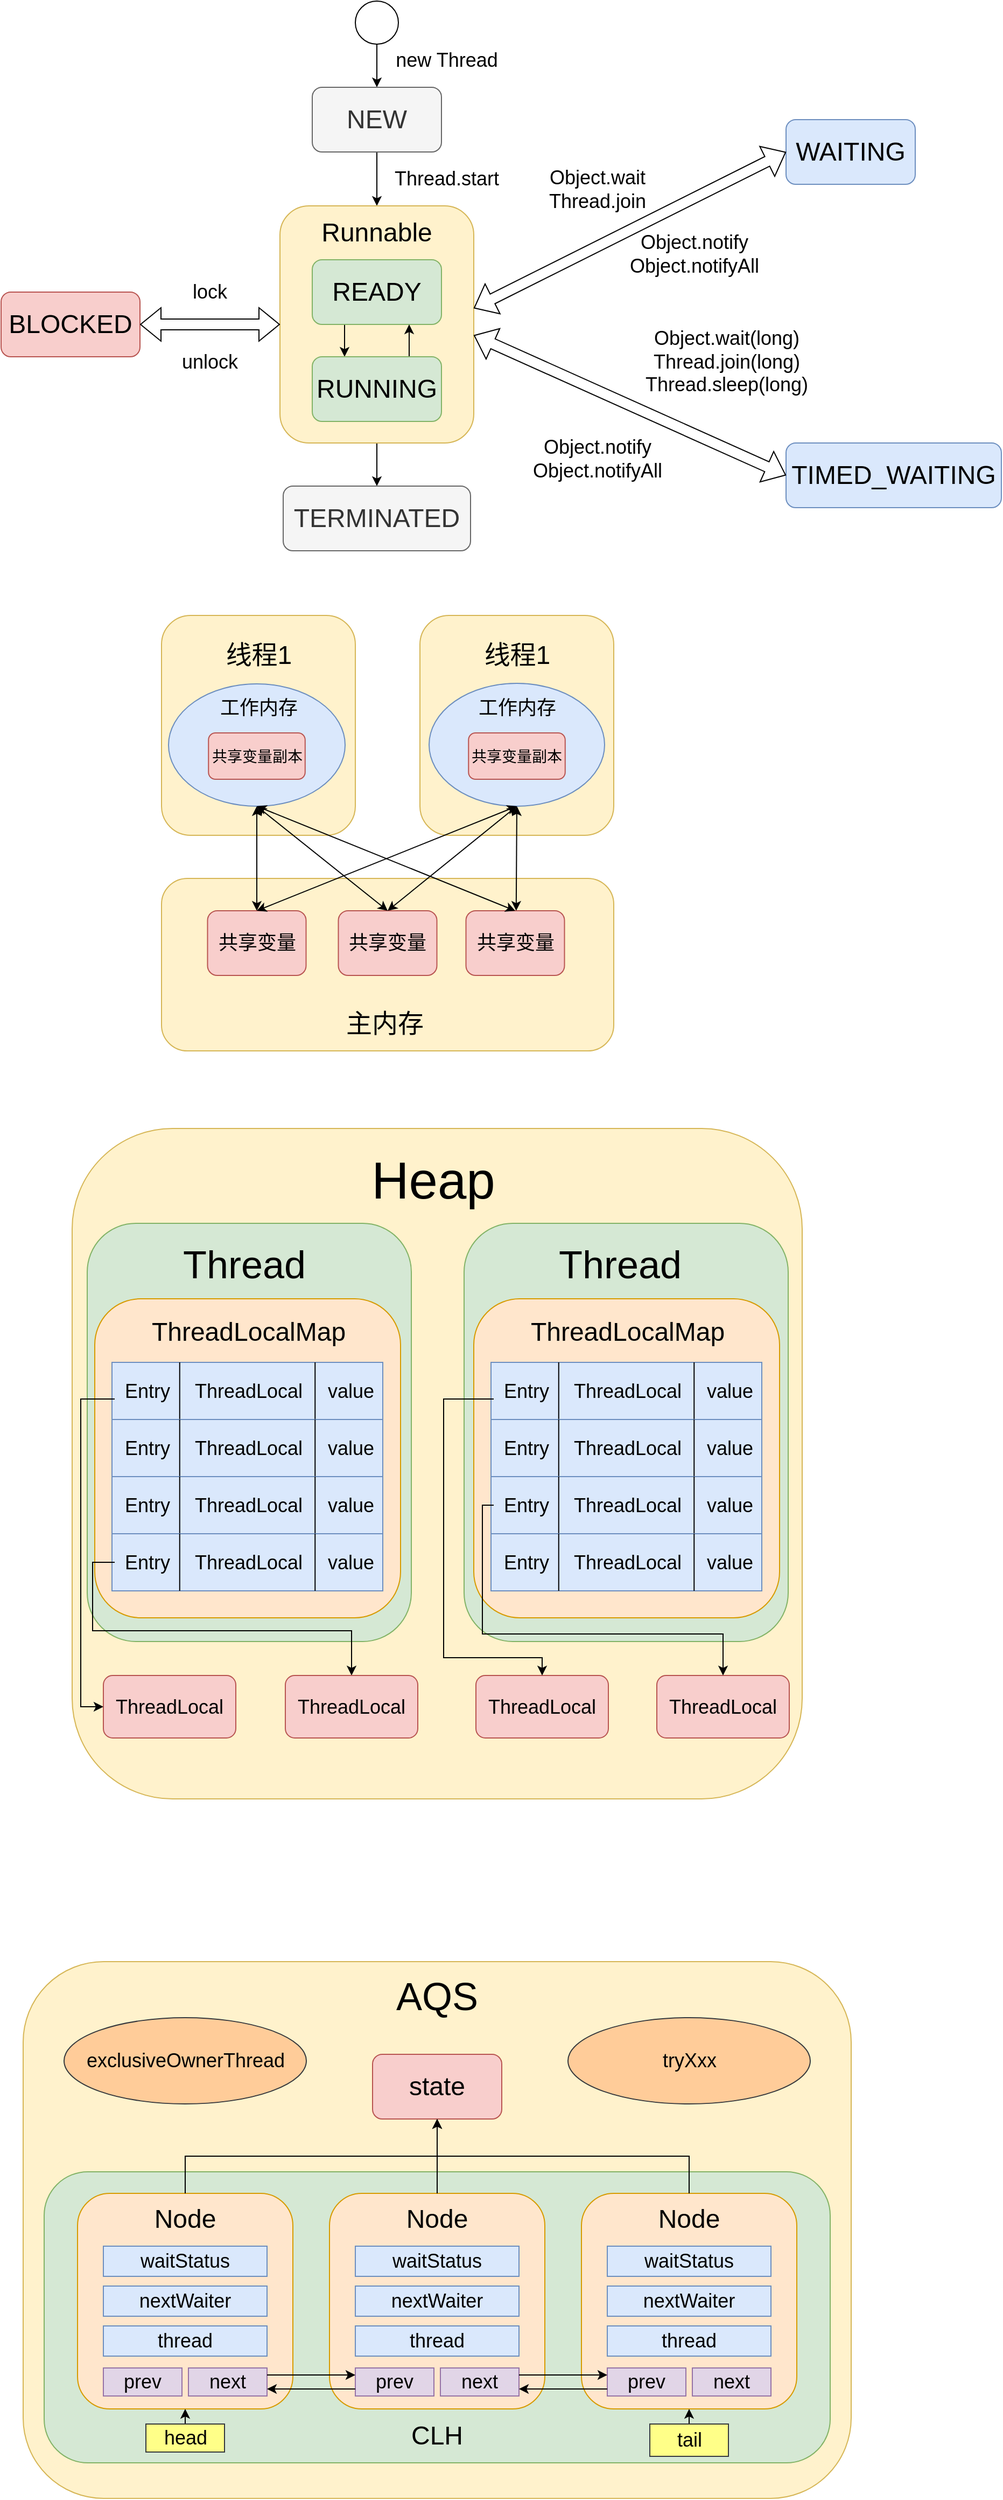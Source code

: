 <mxfile version="28.1.2">
  <diagram name="第 1 页" id="ZVUA54hik592To5Vpqby">
    <mxGraphModel dx="588" dy="503" grid="0" gridSize="10" guides="1" tooltips="1" connect="1" arrows="1" fold="1" page="1" pageScale="1" pageWidth="1000" pageHeight="5000" math="0" shadow="0">
      <root>
        <mxCell id="0" />
        <mxCell id="1" parent="0" />
        <mxCell id="60jKKPhYTKhftU9wOPC6-452" value="" style="rounded=1;whiteSpace=wrap;html=1;strokeColor=#d6b656;align=center;verticalAlign=middle;fontFamily=Helvetica;fontSize=12;fillColor=#fff2cc;" vertex="1" parent="1">
          <mxGeometry x="51.5" y="1865" width="769" height="498" as="geometry" />
        </mxCell>
        <mxCell id="60jKKPhYTKhftU9wOPC6-423" value="" style="rounded=1;whiteSpace=wrap;html=1;strokeColor=#82b366;align=center;verticalAlign=middle;fontFamily=Helvetica;fontSize=12;fontColor=default;fillColor=#d5e8d4;" vertex="1" parent="1">
          <mxGeometry x="71" y="2060" width="730" height="270" as="geometry" />
        </mxCell>
        <mxCell id="60jKKPhYTKhftU9wOPC6-44" value="" style="group" vertex="1" connectable="0" parent="1">
          <mxGeometry x="31" y="46" width="929" height="510" as="geometry" />
        </mxCell>
        <mxCell id="60jKKPhYTKhftU9wOPC6-14" style="edgeStyle=orthogonalEdgeStyle;rounded=0;orthogonalLoop=1;jettySize=auto;html=1;exitX=0.5;exitY=1;exitDx=0;exitDy=0;entryX=0.5;entryY=0;entryDx=0;entryDy=0;" edge="1" parent="60jKKPhYTKhftU9wOPC6-44" source="60jKKPhYTKhftU9wOPC6-1" target="60jKKPhYTKhftU9wOPC6-2">
          <mxGeometry relative="1" as="geometry" />
        </mxCell>
        <mxCell id="60jKKPhYTKhftU9wOPC6-1" value="" style="ellipse;whiteSpace=wrap;html=1;aspect=fixed;" vertex="1" parent="60jKKPhYTKhftU9wOPC6-44">
          <mxGeometry x="329" width="40" height="40" as="geometry" />
        </mxCell>
        <mxCell id="60jKKPhYTKhftU9wOPC6-15" style="edgeStyle=orthogonalEdgeStyle;rounded=0;orthogonalLoop=1;jettySize=auto;html=1;exitX=0.5;exitY=1;exitDx=0;exitDy=0;entryX=0.5;entryY=0;entryDx=0;entryDy=0;" edge="1" parent="60jKKPhYTKhftU9wOPC6-44" source="60jKKPhYTKhftU9wOPC6-2" target="60jKKPhYTKhftU9wOPC6-3">
          <mxGeometry relative="1" as="geometry" />
        </mxCell>
        <mxCell id="60jKKPhYTKhftU9wOPC6-2" value="&lt;font style=&quot;font-size: 24px;&quot;&gt;NEW&lt;/font&gt;" style="rounded=1;whiteSpace=wrap;html=1;fillColor=#f5f5f5;fontColor=#333333;strokeColor=#666666;" vertex="1" parent="60jKKPhYTKhftU9wOPC6-44">
          <mxGeometry x="289" y="80" width="120" height="60" as="geometry" />
        </mxCell>
        <mxCell id="60jKKPhYTKhftU9wOPC6-34" value="" style="edgeStyle=orthogonalEdgeStyle;rounded=0;orthogonalLoop=1;jettySize=auto;html=1;" edge="1" parent="60jKKPhYTKhftU9wOPC6-44" source="60jKKPhYTKhftU9wOPC6-3" target="60jKKPhYTKhftU9wOPC6-5">
          <mxGeometry relative="1" as="geometry" />
        </mxCell>
        <mxCell id="60jKKPhYTKhftU9wOPC6-3" value="" style="rounded=1;whiteSpace=wrap;html=1;fillColor=#fff2cc;strokeColor=#d6b656;" vertex="1" parent="60jKKPhYTKhftU9wOPC6-44">
          <mxGeometry x="259" y="190" width="180" height="220" as="geometry" />
        </mxCell>
        <mxCell id="60jKKPhYTKhftU9wOPC6-4" value="&lt;font style=&quot;font-size: 24px;&quot;&gt;TIMED_WAITING&lt;/font&gt;" style="rounded=1;whiteSpace=wrap;html=1;fillColor=#dae8fc;strokeColor=#6c8ebf;" vertex="1" parent="60jKKPhYTKhftU9wOPC6-44">
          <mxGeometry x="729" y="410" width="200" height="60" as="geometry" />
        </mxCell>
        <mxCell id="60jKKPhYTKhftU9wOPC6-5" value="&lt;span style=&quot;font-size: 24px;&quot;&gt;TERMINATED&lt;/span&gt;" style="rounded=1;whiteSpace=wrap;html=1;fillColor=#f5f5f5;strokeColor=#666666;fontColor=#333333;" vertex="1" parent="60jKKPhYTKhftU9wOPC6-44">
          <mxGeometry x="262" y="450" width="174" height="60" as="geometry" />
        </mxCell>
        <mxCell id="60jKKPhYTKhftU9wOPC6-6" value="&lt;font style=&quot;font-size: 24px;&quot;&gt;WAITING&lt;/font&gt;" style="rounded=1;whiteSpace=wrap;html=1;fillColor=#dae8fc;strokeColor=#6c8ebf;" vertex="1" parent="60jKKPhYTKhftU9wOPC6-44">
          <mxGeometry x="729" y="110" width="120" height="60" as="geometry" />
        </mxCell>
        <mxCell id="60jKKPhYTKhftU9wOPC6-9" value="&lt;font style=&quot;font-size: 24px;&quot;&gt;BLOCKED&lt;/font&gt;" style="rounded=1;whiteSpace=wrap;html=1;fillColor=#f8cecc;strokeColor=#b85450;" vertex="1" parent="60jKKPhYTKhftU9wOPC6-44">
          <mxGeometry y="270" width="129" height="60" as="geometry" />
        </mxCell>
        <mxCell id="60jKKPhYTKhftU9wOPC6-10" value="&lt;font style=&quot;font-size: 24px;&quot;&gt;Runnable&lt;/font&gt;" style="text;html=1;align=center;verticalAlign=middle;whiteSpace=wrap;rounded=0;" vertex="1" parent="60jKKPhYTKhftU9wOPC6-44">
          <mxGeometry x="319" y="200" width="60" height="30" as="geometry" />
        </mxCell>
        <mxCell id="60jKKPhYTKhftU9wOPC6-37" style="edgeStyle=orthogonalEdgeStyle;rounded=0;orthogonalLoop=1;jettySize=auto;html=1;exitX=0.25;exitY=1;exitDx=0;exitDy=0;entryX=0.25;entryY=0;entryDx=0;entryDy=0;" edge="1" parent="60jKKPhYTKhftU9wOPC6-44" source="60jKKPhYTKhftU9wOPC6-11" target="60jKKPhYTKhftU9wOPC6-12">
          <mxGeometry relative="1" as="geometry" />
        </mxCell>
        <mxCell id="60jKKPhYTKhftU9wOPC6-11" value="&lt;span style=&quot;font-size: 24px;&quot;&gt;READY&lt;/span&gt;" style="rounded=1;whiteSpace=wrap;html=1;fillColor=#d5e8d4;strokeColor=#82b366;" vertex="1" parent="60jKKPhYTKhftU9wOPC6-44">
          <mxGeometry x="289" y="240" width="120" height="60" as="geometry" />
        </mxCell>
        <mxCell id="60jKKPhYTKhftU9wOPC6-38" style="edgeStyle=orthogonalEdgeStyle;rounded=0;orthogonalLoop=1;jettySize=auto;html=1;exitX=0.75;exitY=0;exitDx=0;exitDy=0;entryX=0.75;entryY=1;entryDx=0;entryDy=0;" edge="1" parent="60jKKPhYTKhftU9wOPC6-44" source="60jKKPhYTKhftU9wOPC6-12" target="60jKKPhYTKhftU9wOPC6-11">
          <mxGeometry relative="1" as="geometry" />
        </mxCell>
        <mxCell id="60jKKPhYTKhftU9wOPC6-12" value="&lt;font style=&quot;font-size: 24px;&quot;&gt;RUNNING&lt;/font&gt;" style="rounded=1;whiteSpace=wrap;html=1;fillColor=#d5e8d4;strokeColor=#82b366;" vertex="1" parent="60jKKPhYTKhftU9wOPC6-44">
          <mxGeometry x="289" y="330" width="120" height="60" as="geometry" />
        </mxCell>
        <mxCell id="60jKKPhYTKhftU9wOPC6-17" value="&lt;font style=&quot;font-size: 18px;&quot;&gt;new Thread&lt;/font&gt;" style="text;html=1;align=center;verticalAlign=middle;whiteSpace=wrap;rounded=0;" vertex="1" parent="60jKKPhYTKhftU9wOPC6-44">
          <mxGeometry x="349" y="40" width="130" height="30" as="geometry" />
        </mxCell>
        <mxCell id="60jKKPhYTKhftU9wOPC6-18" value="&lt;span style=&quot;font-size: 18px;&quot;&gt;Thread.start&lt;/span&gt;" style="text;html=1;align=center;verticalAlign=middle;whiteSpace=wrap;rounded=0;" vertex="1" parent="60jKKPhYTKhftU9wOPC6-44">
          <mxGeometry x="349" y="150" width="130" height="30" as="geometry" />
        </mxCell>
        <mxCell id="60jKKPhYTKhftU9wOPC6-19" value="&lt;span style=&quot;font-size: 18px;&quot;&gt;Object.wait&lt;/span&gt;&lt;div&gt;&lt;span style=&quot;font-size: 18px;&quot;&gt;Thread.join&lt;/span&gt;&lt;/div&gt;" style="text;html=1;align=center;verticalAlign=middle;whiteSpace=wrap;rounded=0;" vertex="1" parent="60jKKPhYTKhftU9wOPC6-44">
          <mxGeometry x="489" y="160" width="130" height="30" as="geometry" />
        </mxCell>
        <mxCell id="60jKKPhYTKhftU9wOPC6-22" value="" style="shape=flexArrow;endArrow=classic;startArrow=classic;html=1;rounded=0;entryX=0;entryY=0.5;entryDx=0;entryDy=0;exitX=1;exitY=0.5;exitDx=0;exitDy=0;" edge="1" parent="60jKKPhYTKhftU9wOPC6-44" target="60jKKPhYTKhftU9wOPC6-6">
          <mxGeometry width="100" height="100" relative="1" as="geometry">
            <mxPoint x="439" y="285" as="sourcePoint" />
            <mxPoint x="549" y="225" as="targetPoint" />
          </mxGeometry>
        </mxCell>
        <mxCell id="60jKKPhYTKhftU9wOPC6-23" value="&lt;span style=&quot;font-size: 18px;&quot;&gt;Object.notify&lt;/span&gt;&lt;div&gt;&lt;span style=&quot;font-size: 18px;&quot;&gt;Object.notifyAll&lt;/span&gt;&lt;/div&gt;" style="text;html=1;align=center;verticalAlign=middle;whiteSpace=wrap;rounded=0;" vertex="1" parent="60jKKPhYTKhftU9wOPC6-44">
          <mxGeometry x="579" y="220" width="130" height="30" as="geometry" />
        </mxCell>
        <mxCell id="60jKKPhYTKhftU9wOPC6-24" value="" style="shape=flexArrow;endArrow=classic;startArrow=classic;html=1;rounded=0;entryX=0;entryY=0.5;entryDx=0;entryDy=0;exitX=1;exitY=0.5;exitDx=0;exitDy=0;" edge="1" parent="60jKKPhYTKhftU9wOPC6-44" target="60jKKPhYTKhftU9wOPC6-4">
          <mxGeometry width="100" height="100" relative="1" as="geometry">
            <mxPoint x="439" y="310" as="sourcePoint" />
            <mxPoint x="549" y="370" as="targetPoint" />
          </mxGeometry>
        </mxCell>
        <mxCell id="60jKKPhYTKhftU9wOPC6-25" value="&lt;span style=&quot;font-size: 18px;&quot;&gt;Object.wait(long)&lt;/span&gt;&lt;div&gt;&lt;span style=&quot;font-size: 18px;&quot;&gt;Thread.join(long)&lt;/span&gt;&lt;/div&gt;&lt;div&gt;&lt;span style=&quot;font-size: 18px;&quot;&gt;Thread.sleep(long)&lt;/span&gt;&lt;/div&gt;" style="text;html=1;align=center;verticalAlign=middle;whiteSpace=wrap;rounded=0;" vertex="1" parent="60jKKPhYTKhftU9wOPC6-44">
          <mxGeometry x="609" y="320" width="130" height="30" as="geometry" />
        </mxCell>
        <mxCell id="60jKKPhYTKhftU9wOPC6-27" value="&lt;span style=&quot;font-size: 18px;&quot;&gt;Object.notify&lt;/span&gt;&lt;div&gt;&lt;span style=&quot;font-size: 18px;&quot;&gt;Object.notifyAll&lt;/span&gt;&lt;/div&gt;" style="text;html=1;align=center;verticalAlign=middle;whiteSpace=wrap;rounded=0;" vertex="1" parent="60jKKPhYTKhftU9wOPC6-44">
          <mxGeometry x="489" y="410" width="130" height="30" as="geometry" />
        </mxCell>
        <mxCell id="60jKKPhYTKhftU9wOPC6-31" value="" style="shape=flexArrow;endArrow=classic;startArrow=classic;html=1;rounded=0;entryX=0;entryY=0.5;entryDx=0;entryDy=0;exitX=1;exitY=0.5;exitDx=0;exitDy=0;" edge="1" parent="60jKKPhYTKhftU9wOPC6-44" source="60jKKPhYTKhftU9wOPC6-9" target="60jKKPhYTKhftU9wOPC6-3">
          <mxGeometry width="100" height="100" relative="1" as="geometry">
            <mxPoint x="509" y="395" as="sourcePoint" />
            <mxPoint x="799" y="250" as="targetPoint" />
          </mxGeometry>
        </mxCell>
        <mxCell id="60jKKPhYTKhftU9wOPC6-32" value="&lt;span style=&quot;font-size: 18px;&quot;&gt;lock&lt;/span&gt;" style="text;html=1;align=center;verticalAlign=middle;whiteSpace=wrap;rounded=0;" vertex="1" parent="60jKKPhYTKhftU9wOPC6-44">
          <mxGeometry x="129" y="255" width="130" height="30" as="geometry" />
        </mxCell>
        <mxCell id="60jKKPhYTKhftU9wOPC6-126" value="&lt;span style=&quot;font-size: 18px;&quot;&gt;unlock&lt;/span&gt;" style="text;html=1;align=center;verticalAlign=middle;whiteSpace=wrap;rounded=0;" vertex="1" parent="60jKKPhYTKhftU9wOPC6-44">
          <mxGeometry x="129" y="320" width="130" height="30" as="geometry" />
        </mxCell>
        <mxCell id="60jKKPhYTKhftU9wOPC6-73" value="" style="group" vertex="1" connectable="0" parent="1">
          <mxGeometry x="180" y="616" width="420" height="404" as="geometry" />
        </mxCell>
        <mxCell id="60jKKPhYTKhftU9wOPC6-39" value="" style="rounded=1;whiteSpace=wrap;html=1;fillColor=#fff2cc;strokeColor=#d6b656;" vertex="1" parent="60jKKPhYTKhftU9wOPC6-73">
          <mxGeometry width="180" height="204" as="geometry" />
        </mxCell>
        <mxCell id="60jKKPhYTKhftU9wOPC6-40" value="&lt;font style=&quot;font-size: 24px;&quot;&gt;线程1&lt;/font&gt;" style="text;html=1;align=center;verticalAlign=middle;whiteSpace=wrap;rounded=0;" vertex="1" parent="60jKKPhYTKhftU9wOPC6-73">
          <mxGeometry x="28.5" y="22" width="123" height="30" as="geometry" />
        </mxCell>
        <mxCell id="60jKKPhYTKhftU9wOPC6-42" value="" style="rounded=1;whiteSpace=wrap;html=1;fillColor=#fff2cc;strokeColor=#d6b656;" vertex="1" parent="60jKKPhYTKhftU9wOPC6-73">
          <mxGeometry x="240" width="180" height="204" as="geometry" />
        </mxCell>
        <mxCell id="60jKKPhYTKhftU9wOPC6-43" value="&lt;font style=&quot;font-size: 24px;&quot;&gt;线程1&lt;/font&gt;" style="text;html=1;align=center;verticalAlign=middle;whiteSpace=wrap;rounded=0;" vertex="1" parent="60jKKPhYTKhftU9wOPC6-73">
          <mxGeometry x="268.5" y="22" width="123" height="30" as="geometry" />
        </mxCell>
        <mxCell id="60jKKPhYTKhftU9wOPC6-45" value="" style="ellipse;whiteSpace=wrap;html=1;fillColor=#dae8fc;strokeColor=#6c8ebf;" vertex="1" parent="60jKKPhYTKhftU9wOPC6-73">
          <mxGeometry x="6.5" y="63.5" width="164" height="113.5" as="geometry" />
        </mxCell>
        <mxCell id="60jKKPhYTKhftU9wOPC6-46" value="&lt;span style=&quot;color: rgba(0, 0, 0, 0); font-family: monospace; font-size: 0px; text-align: start; text-wrap-mode: nowrap;&quot;&gt;%3CmxGraphModel%3E%3Croot%3E%3CmxCell%20id%3D%220%22%2F%3E%3CmxCell%20id%3D%221%22%20parent%3D%220%22%2F%3E%3CmxCell%20id%3D%222%22%20value%3D%22%26lt%3Bfont%20style%3D%26quot%3Bfont-size%3A%2018px%3B%26quot%3B%26gt%3B%E5%B7%A5%E4%BD%9C%E5%86%85%E5%AD%98%26lt%3B%2Ffont%26gt%3B%22%20style%3D%22text%3Bhtml%3D1%3Balign%3Dcenter%3BverticalAlign%3Dmiddle%3BwhiteSpace%3Dwrap%3Brounded%3D0%3B%22%20vertex%3D%221%22%20parent%3D%221%22%3E%3CmxGeometry%20x%3D%22228.75%22%20y%3D%22777%22%20width%3D%2282.5%22%20height%3D%2230%22%20as%3D%22geometry%22%2F%3E%3C%2FmxCell%3E%3C%2Froot%3E%3C%2FmxGraphModel%3E&lt;/span&gt;" style="ellipse;whiteSpace=wrap;html=1;fillColor=#dae8fc;strokeColor=#6c8ebf;" vertex="1" parent="60jKKPhYTKhftU9wOPC6-73">
          <mxGeometry x="248.5" y="63" width="163" height="114" as="geometry" />
        </mxCell>
        <mxCell id="60jKKPhYTKhftU9wOPC6-47" value="" style="rounded=1;whiteSpace=wrap;html=1;fillColor=#fff2cc;strokeColor=#d6b656;" vertex="1" parent="60jKKPhYTKhftU9wOPC6-73">
          <mxGeometry y="244" width="420" height="160" as="geometry" />
        </mxCell>
        <mxCell id="60jKKPhYTKhftU9wOPC6-48" value="&lt;font style=&quot;font-size: 24px;&quot;&gt;主内存&lt;/font&gt;" style="text;html=1;align=center;verticalAlign=middle;whiteSpace=wrap;rounded=0;" vertex="1" parent="60jKKPhYTKhftU9wOPC6-73">
          <mxGeometry x="145.5" y="364" width="123" height="30" as="geometry" />
        </mxCell>
        <mxCell id="60jKKPhYTKhftU9wOPC6-51" value="&lt;font style=&quot;font-size: 18px;&quot;&gt;共享变量&lt;/font&gt;" style="rounded=1;whiteSpace=wrap;html=1;fillColor=#f8cecc;strokeColor=#b85450;" vertex="1" parent="60jKKPhYTKhftU9wOPC6-73">
          <mxGeometry x="42.75" y="274" width="91.5" height="60" as="geometry" />
        </mxCell>
        <mxCell id="60jKKPhYTKhftU9wOPC6-52" value="&lt;font style=&quot;font-size: 18px;&quot;&gt;共享变量&lt;/font&gt;" style="rounded=1;whiteSpace=wrap;html=1;fillColor=#f8cecc;strokeColor=#b85450;" vertex="1" parent="60jKKPhYTKhftU9wOPC6-73">
          <mxGeometry x="164.25" y="274" width="91.5" height="60" as="geometry" />
        </mxCell>
        <mxCell id="60jKKPhYTKhftU9wOPC6-53" value="&lt;font style=&quot;font-size: 18px;&quot;&gt;共享变量&lt;/font&gt;" style="rounded=1;whiteSpace=wrap;html=1;fillColor=#f8cecc;strokeColor=#b85450;" vertex="1" parent="60jKKPhYTKhftU9wOPC6-73">
          <mxGeometry x="282.75" y="274" width="91.5" height="60" as="geometry" />
        </mxCell>
        <mxCell id="60jKKPhYTKhftU9wOPC6-62" value="" style="endArrow=classic;startArrow=classic;html=1;rounded=0;entryX=0.5;entryY=1;entryDx=0;entryDy=0;exitX=0.5;exitY=0;exitDx=0;exitDy=0;" edge="1" parent="60jKKPhYTKhftU9wOPC6-73" source="60jKKPhYTKhftU9wOPC6-51" target="60jKKPhYTKhftU9wOPC6-45">
          <mxGeometry width="50" height="50" relative="1" as="geometry">
            <mxPoint x="-70" y="294" as="sourcePoint" />
            <mxPoint x="-20" y="244" as="targetPoint" />
          </mxGeometry>
        </mxCell>
        <mxCell id="60jKKPhYTKhftU9wOPC6-63" value="" style="endArrow=classic;startArrow=classic;html=1;rounded=0;entryX=0.5;entryY=1;entryDx=0;entryDy=0;exitX=0.5;exitY=0;exitDx=0;exitDy=0;" edge="1" parent="60jKKPhYTKhftU9wOPC6-73" target="60jKKPhYTKhftU9wOPC6-46">
          <mxGeometry width="50" height="50" relative="1" as="geometry">
            <mxPoint x="329.38" y="274" as="sourcePoint" />
            <mxPoint x="329.38" y="164" as="targetPoint" />
          </mxGeometry>
        </mxCell>
        <mxCell id="60jKKPhYTKhftU9wOPC6-64" value="" style="endArrow=classic;startArrow=classic;html=1;rounded=0;entryX=0.5;entryY=1;entryDx=0;entryDy=0;exitX=0.5;exitY=0;exitDx=0;exitDy=0;" edge="1" parent="60jKKPhYTKhftU9wOPC6-73" source="60jKKPhYTKhftU9wOPC6-53" target="60jKKPhYTKhftU9wOPC6-45">
          <mxGeometry width="50" height="50" relative="1" as="geometry">
            <mxPoint x="89.38" y="274" as="sourcePoint" />
            <mxPoint x="89.38" y="164" as="targetPoint" />
          </mxGeometry>
        </mxCell>
        <mxCell id="60jKKPhYTKhftU9wOPC6-65" value="" style="endArrow=classic;startArrow=classic;html=1;rounded=0;entryX=0.5;entryY=1;entryDx=0;entryDy=0;exitX=0.5;exitY=0;exitDx=0;exitDy=0;" edge="1" parent="60jKKPhYTKhftU9wOPC6-73" source="60jKKPhYTKhftU9wOPC6-51" target="60jKKPhYTKhftU9wOPC6-46">
          <mxGeometry width="50" height="50" relative="1" as="geometry">
            <mxPoint x="569.62" y="274" as="sourcePoint" />
            <mxPoint x="330" y="164" as="targetPoint" />
          </mxGeometry>
        </mxCell>
        <mxCell id="60jKKPhYTKhftU9wOPC6-66" value="" style="endArrow=classic;startArrow=classic;html=1;rounded=0;entryX=0.5;entryY=1;entryDx=0;entryDy=0;exitX=0.5;exitY=0;exitDx=0;exitDy=0;" edge="1" parent="60jKKPhYTKhftU9wOPC6-73" source="60jKKPhYTKhftU9wOPC6-52" target="60jKKPhYTKhftU9wOPC6-46">
          <mxGeometry width="50" height="50" relative="1" as="geometry">
            <mxPoint x="89.5" y="274" as="sourcePoint" />
            <mxPoint x="330.5" y="164" as="targetPoint" />
          </mxGeometry>
        </mxCell>
        <mxCell id="60jKKPhYTKhftU9wOPC6-67" value="" style="endArrow=classic;startArrow=classic;html=1;rounded=0;entryX=0.5;entryY=1;entryDx=0;entryDy=0;exitX=0.5;exitY=0;exitDx=0;exitDy=0;" edge="1" parent="60jKKPhYTKhftU9wOPC6-73" source="60jKKPhYTKhftU9wOPC6-52" target="60jKKPhYTKhftU9wOPC6-45">
          <mxGeometry width="50" height="50" relative="1" as="geometry">
            <mxPoint x="-149" y="274" as="sourcePoint" />
            <mxPoint x="92" y="164" as="targetPoint" />
          </mxGeometry>
        </mxCell>
        <mxCell id="60jKKPhYTKhftU9wOPC6-68" value="&lt;font style=&quot;font-size: 18px;&quot;&gt;工作内存&lt;/font&gt;" style="text;html=1;align=center;verticalAlign=middle;whiteSpace=wrap;rounded=0;" vertex="1" parent="60jKKPhYTKhftU9wOPC6-73">
          <mxGeometry x="48.75" y="71" width="82.5" height="30" as="geometry" />
        </mxCell>
        <mxCell id="60jKKPhYTKhftU9wOPC6-69" value="&lt;font style=&quot;font-size: 18px;&quot;&gt;工作内存&lt;/font&gt;" style="text;html=1;align=center;verticalAlign=middle;whiteSpace=wrap;rounded=0;" vertex="1" parent="60jKKPhYTKhftU9wOPC6-73">
          <mxGeometry x="288.75" y="71" width="82.5" height="30" as="geometry" />
        </mxCell>
        <mxCell id="60jKKPhYTKhftU9wOPC6-71" value="&lt;font style=&quot;font-size: 14px;&quot;&gt;共享变量副本&lt;/font&gt;" style="rounded=1;whiteSpace=wrap;html=1;fillColor=#f8cecc;strokeColor=#b85450;" vertex="1" parent="60jKKPhYTKhftU9wOPC6-73">
          <mxGeometry x="43.63" y="109" width="89.75" height="43" as="geometry" />
        </mxCell>
        <mxCell id="60jKKPhYTKhftU9wOPC6-72" value="&lt;font style=&quot;font-size: 14px;&quot;&gt;共享变量副本&lt;/font&gt;" style="rounded=1;whiteSpace=wrap;html=1;fillColor=#f8cecc;strokeColor=#b85450;" vertex="1" parent="60jKKPhYTKhftU9wOPC6-73">
          <mxGeometry x="285.13" y="109" width="89.75" height="43" as="geometry" />
        </mxCell>
        <mxCell id="60jKKPhYTKhftU9wOPC6-395" value="" style="group" vertex="1" connectable="0" parent="1">
          <mxGeometry x="97" y="1066" width="678" height="648" as="geometry" />
        </mxCell>
        <mxCell id="60jKKPhYTKhftU9wOPC6-127" value="" style="rounded=1;whiteSpace=wrap;html=1;fillColor=#fff2cc;strokeColor=#d6b656;" vertex="1" parent="60jKKPhYTKhftU9wOPC6-395">
          <mxGeometry y="26" width="678" height="622" as="geometry" />
        </mxCell>
        <mxCell id="60jKKPhYTKhftU9wOPC6-387" value="" style="rounded=1;whiteSpace=wrap;html=1;fillColor=#d5e8d4;strokeColor=#82b366;" vertex="1" parent="60jKKPhYTKhftU9wOPC6-395">
          <mxGeometry x="14" y="114" width="301" height="388" as="geometry" />
        </mxCell>
        <mxCell id="60jKKPhYTKhftU9wOPC6-128" value="&lt;font style=&quot;font-size: 48px;&quot;&gt;Heap&lt;/font&gt;" style="text;html=1;align=center;verticalAlign=middle;whiteSpace=wrap;rounded=0;" vertex="1" parent="60jKKPhYTKhftU9wOPC6-395">
          <mxGeometry x="193" width="285" height="147" as="geometry" />
        </mxCell>
        <mxCell id="60jKKPhYTKhftU9wOPC6-330" value="" style="group" vertex="1" connectable="0" parent="60jKKPhYTKhftU9wOPC6-395">
          <mxGeometry x="21" y="184" width="284" height="296" as="geometry" />
        </mxCell>
        <mxCell id="60jKKPhYTKhftU9wOPC6-129" value="" style="rounded=1;whiteSpace=wrap;html=1;fillColor=#ffe6cc;strokeColor=#d79b00;" vertex="1" parent="60jKKPhYTKhftU9wOPC6-330">
          <mxGeometry width="284" height="296" as="geometry" />
        </mxCell>
        <mxCell id="60jKKPhYTKhftU9wOPC6-130" value="&lt;font style=&quot;font-size: 24px;&quot;&gt;ThreadLocalMap&lt;/font&gt;" style="text;html=1;align=center;verticalAlign=middle;whiteSpace=wrap;rounded=0;" vertex="1" parent="60jKKPhYTKhftU9wOPC6-330">
          <mxGeometry x="112.5" y="16" width="60" height="30" as="geometry" />
        </mxCell>
        <mxCell id="60jKKPhYTKhftU9wOPC6-273" value="" style="group" vertex="1" connectable="0" parent="60jKKPhYTKhftU9wOPC6-330">
          <mxGeometry x="16" y="59" width="251.5" height="106" as="geometry" />
        </mxCell>
        <mxCell id="60jKKPhYTKhftU9wOPC6-167" value="" style="group" vertex="1" connectable="0" parent="60jKKPhYTKhftU9wOPC6-273">
          <mxGeometry width="251.5" height="53" as="geometry" />
        </mxCell>
        <mxCell id="60jKKPhYTKhftU9wOPC6-131" value="" style="rounded=0;whiteSpace=wrap;html=1;fillColor=#dae8fc;strokeColor=#6c8ebf;" vertex="1" parent="60jKKPhYTKhftU9wOPC6-167">
          <mxGeometry width="251.5" height="53" as="geometry" />
        </mxCell>
        <mxCell id="60jKKPhYTKhftU9wOPC6-152" value="" style="endArrow=none;html=1;rounded=0;entryX=0.25;entryY=0;entryDx=0;entryDy=0;exitX=0.25;exitY=1;exitDx=0;exitDy=0;" edge="1" parent="60jKKPhYTKhftU9wOPC6-167" source="60jKKPhYTKhftU9wOPC6-131" target="60jKKPhYTKhftU9wOPC6-131">
          <mxGeometry width="50" height="50" relative="1" as="geometry">
            <mxPoint x="266.5" y="216" as="sourcePoint" />
            <mxPoint x="316.5" y="166" as="targetPoint" />
          </mxGeometry>
        </mxCell>
        <mxCell id="60jKKPhYTKhftU9wOPC6-153" value="" style="endArrow=none;html=1;rounded=0;entryX=0.75;entryY=0;entryDx=0;entryDy=0;exitX=0.75;exitY=1;exitDx=0;exitDy=0;" edge="1" parent="60jKKPhYTKhftU9wOPC6-167" source="60jKKPhYTKhftU9wOPC6-131" target="60jKKPhYTKhftU9wOPC6-131">
          <mxGeometry width="50" height="50" relative="1" as="geometry">
            <mxPoint x="266.5" y="216" as="sourcePoint" />
            <mxPoint x="316.5" y="166" as="targetPoint" />
          </mxGeometry>
        </mxCell>
        <mxCell id="60jKKPhYTKhftU9wOPC6-156" value="" style="group" vertex="1" connectable="0" parent="60jKKPhYTKhftU9wOPC6-167">
          <mxGeometry x="2.5" y="11.5" width="249" height="30" as="geometry" />
        </mxCell>
        <mxCell id="60jKKPhYTKhftU9wOPC6-148" value="&lt;font style=&quot;font-size: 18px;&quot;&gt;Entry&lt;/font&gt;" style="text;html=1;align=center;verticalAlign=middle;whiteSpace=wrap;rounded=0;" vertex="1" parent="60jKKPhYTKhftU9wOPC6-156">
          <mxGeometry width="60" height="30" as="geometry" />
        </mxCell>
        <mxCell id="60jKKPhYTKhftU9wOPC6-154" value="&lt;font style=&quot;font-size: 18px;&quot;&gt;ThreadLocal&lt;/font&gt;" style="text;html=1;align=center;verticalAlign=middle;whiteSpace=wrap;rounded=0;" vertex="1" parent="60jKKPhYTKhftU9wOPC6-156">
          <mxGeometry x="94" width="60" height="30" as="geometry" />
        </mxCell>
        <mxCell id="60jKKPhYTKhftU9wOPC6-155" value="&lt;font style=&quot;font-size: 18px;&quot;&gt;value&lt;/font&gt;" style="text;html=1;align=center;verticalAlign=middle;whiteSpace=wrap;rounded=0;" vertex="1" parent="60jKKPhYTKhftU9wOPC6-156">
          <mxGeometry x="189" width="60" height="30" as="geometry" />
        </mxCell>
        <mxCell id="60jKKPhYTKhftU9wOPC6-168" value="" style="group" vertex="1" connectable="0" parent="60jKKPhYTKhftU9wOPC6-273">
          <mxGeometry y="53" width="251.5" height="53" as="geometry" />
        </mxCell>
        <mxCell id="60jKKPhYTKhftU9wOPC6-169" value="" style="rounded=0;whiteSpace=wrap;html=1;fillColor=#dae8fc;strokeColor=#6c8ebf;" vertex="1" parent="60jKKPhYTKhftU9wOPC6-168">
          <mxGeometry width="251.5" height="53" as="geometry" />
        </mxCell>
        <mxCell id="60jKKPhYTKhftU9wOPC6-170" value="" style="endArrow=none;html=1;rounded=0;entryX=0.25;entryY=0;entryDx=0;entryDy=0;exitX=0.25;exitY=1;exitDx=0;exitDy=0;" edge="1" parent="60jKKPhYTKhftU9wOPC6-168" source="60jKKPhYTKhftU9wOPC6-169" target="60jKKPhYTKhftU9wOPC6-169">
          <mxGeometry width="50" height="50" relative="1" as="geometry">
            <mxPoint x="266.5" y="216" as="sourcePoint" />
            <mxPoint x="316.5" y="166" as="targetPoint" />
          </mxGeometry>
        </mxCell>
        <mxCell id="60jKKPhYTKhftU9wOPC6-171" value="" style="endArrow=none;html=1;rounded=0;entryX=0.75;entryY=0;entryDx=0;entryDy=0;exitX=0.75;exitY=1;exitDx=0;exitDy=0;" edge="1" parent="60jKKPhYTKhftU9wOPC6-168" source="60jKKPhYTKhftU9wOPC6-169" target="60jKKPhYTKhftU9wOPC6-169">
          <mxGeometry width="50" height="50" relative="1" as="geometry">
            <mxPoint x="266.5" y="216" as="sourcePoint" />
            <mxPoint x="316.5" y="166" as="targetPoint" />
          </mxGeometry>
        </mxCell>
        <mxCell id="60jKKPhYTKhftU9wOPC6-172" value="" style="group" vertex="1" connectable="0" parent="60jKKPhYTKhftU9wOPC6-168">
          <mxGeometry x="2.5" y="11.5" width="249" height="30" as="geometry" />
        </mxCell>
        <mxCell id="60jKKPhYTKhftU9wOPC6-173" value="&lt;font style=&quot;font-size: 18px;&quot;&gt;Entry&lt;/font&gt;" style="text;html=1;align=center;verticalAlign=middle;whiteSpace=wrap;rounded=0;" vertex="1" parent="60jKKPhYTKhftU9wOPC6-172">
          <mxGeometry width="60" height="30" as="geometry" />
        </mxCell>
        <mxCell id="60jKKPhYTKhftU9wOPC6-174" value="&lt;font style=&quot;font-size: 18px;&quot;&gt;ThreadLocal&lt;/font&gt;" style="text;html=1;align=center;verticalAlign=middle;whiteSpace=wrap;rounded=0;" vertex="1" parent="60jKKPhYTKhftU9wOPC6-172">
          <mxGeometry x="94" width="60" height="30" as="geometry" />
        </mxCell>
        <mxCell id="60jKKPhYTKhftU9wOPC6-175" value="&lt;font style=&quot;font-size: 18px;&quot;&gt;value&lt;/font&gt;" style="text;html=1;align=center;verticalAlign=middle;whiteSpace=wrap;rounded=0;" vertex="1" parent="60jKKPhYTKhftU9wOPC6-172">
          <mxGeometry x="189" width="60" height="30" as="geometry" />
        </mxCell>
        <mxCell id="60jKKPhYTKhftU9wOPC6-274" value="" style="group" vertex="1" connectable="0" parent="60jKKPhYTKhftU9wOPC6-330">
          <mxGeometry x="16" y="165" width="251.5" height="106" as="geometry" />
        </mxCell>
        <mxCell id="60jKKPhYTKhftU9wOPC6-275" value="" style="group" vertex="1" connectable="0" parent="60jKKPhYTKhftU9wOPC6-274">
          <mxGeometry width="251.5" height="53" as="geometry" />
        </mxCell>
        <mxCell id="60jKKPhYTKhftU9wOPC6-276" value="" style="rounded=0;whiteSpace=wrap;html=1;fillColor=#dae8fc;strokeColor=#6c8ebf;" vertex="1" parent="60jKKPhYTKhftU9wOPC6-275">
          <mxGeometry width="251.5" height="53" as="geometry" />
        </mxCell>
        <mxCell id="60jKKPhYTKhftU9wOPC6-277" value="" style="endArrow=none;html=1;rounded=0;entryX=0.25;entryY=0;entryDx=0;entryDy=0;exitX=0.25;exitY=1;exitDx=0;exitDy=0;" edge="1" parent="60jKKPhYTKhftU9wOPC6-275" source="60jKKPhYTKhftU9wOPC6-276" target="60jKKPhYTKhftU9wOPC6-276">
          <mxGeometry width="50" height="50" relative="1" as="geometry">
            <mxPoint x="266.5" y="216" as="sourcePoint" />
            <mxPoint x="316.5" y="166" as="targetPoint" />
          </mxGeometry>
        </mxCell>
        <mxCell id="60jKKPhYTKhftU9wOPC6-278" value="" style="endArrow=none;html=1;rounded=0;entryX=0.75;entryY=0;entryDx=0;entryDy=0;exitX=0.75;exitY=1;exitDx=0;exitDy=0;" edge="1" parent="60jKKPhYTKhftU9wOPC6-275" source="60jKKPhYTKhftU9wOPC6-276" target="60jKKPhYTKhftU9wOPC6-276">
          <mxGeometry width="50" height="50" relative="1" as="geometry">
            <mxPoint x="266.5" y="216" as="sourcePoint" />
            <mxPoint x="316.5" y="166" as="targetPoint" />
          </mxGeometry>
        </mxCell>
        <mxCell id="60jKKPhYTKhftU9wOPC6-279" value="" style="group" vertex="1" connectable="0" parent="60jKKPhYTKhftU9wOPC6-275">
          <mxGeometry x="2.5" y="11.5" width="249" height="30" as="geometry" />
        </mxCell>
        <mxCell id="60jKKPhYTKhftU9wOPC6-280" value="&lt;font style=&quot;font-size: 18px;&quot;&gt;Entry&lt;/font&gt;" style="text;html=1;align=center;verticalAlign=middle;whiteSpace=wrap;rounded=0;" vertex="1" parent="60jKKPhYTKhftU9wOPC6-279">
          <mxGeometry width="60" height="30" as="geometry" />
        </mxCell>
        <mxCell id="60jKKPhYTKhftU9wOPC6-281" value="&lt;font style=&quot;font-size: 18px;&quot;&gt;ThreadLocal&lt;/font&gt;" style="text;html=1;align=center;verticalAlign=middle;whiteSpace=wrap;rounded=0;" vertex="1" parent="60jKKPhYTKhftU9wOPC6-279">
          <mxGeometry x="94" width="60" height="30" as="geometry" />
        </mxCell>
        <mxCell id="60jKKPhYTKhftU9wOPC6-282" value="&lt;font style=&quot;font-size: 18px;&quot;&gt;value&lt;/font&gt;" style="text;html=1;align=center;verticalAlign=middle;whiteSpace=wrap;rounded=0;" vertex="1" parent="60jKKPhYTKhftU9wOPC6-279">
          <mxGeometry x="189" width="60" height="30" as="geometry" />
        </mxCell>
        <mxCell id="60jKKPhYTKhftU9wOPC6-283" value="" style="group" vertex="1" connectable="0" parent="60jKKPhYTKhftU9wOPC6-274">
          <mxGeometry y="53" width="251.5" height="53" as="geometry" />
        </mxCell>
        <mxCell id="60jKKPhYTKhftU9wOPC6-284" value="" style="rounded=0;whiteSpace=wrap;html=1;fillColor=#dae8fc;strokeColor=#6c8ebf;" vertex="1" parent="60jKKPhYTKhftU9wOPC6-283">
          <mxGeometry width="251.5" height="53" as="geometry" />
        </mxCell>
        <mxCell id="60jKKPhYTKhftU9wOPC6-285" value="" style="endArrow=none;html=1;rounded=0;entryX=0.25;entryY=0;entryDx=0;entryDy=0;exitX=0.25;exitY=1;exitDx=0;exitDy=0;" edge="1" parent="60jKKPhYTKhftU9wOPC6-283" source="60jKKPhYTKhftU9wOPC6-284" target="60jKKPhYTKhftU9wOPC6-284">
          <mxGeometry width="50" height="50" relative="1" as="geometry">
            <mxPoint x="266.5" y="216" as="sourcePoint" />
            <mxPoint x="316.5" y="166" as="targetPoint" />
          </mxGeometry>
        </mxCell>
        <mxCell id="60jKKPhYTKhftU9wOPC6-286" value="" style="endArrow=none;html=1;rounded=0;entryX=0.75;entryY=0;entryDx=0;entryDy=0;exitX=0.75;exitY=1;exitDx=0;exitDy=0;" edge="1" parent="60jKKPhYTKhftU9wOPC6-283" source="60jKKPhYTKhftU9wOPC6-284" target="60jKKPhYTKhftU9wOPC6-284">
          <mxGeometry width="50" height="50" relative="1" as="geometry">
            <mxPoint x="266.5" y="216" as="sourcePoint" />
            <mxPoint x="316.5" y="166" as="targetPoint" />
          </mxGeometry>
        </mxCell>
        <mxCell id="60jKKPhYTKhftU9wOPC6-287" value="" style="group" vertex="1" connectable="0" parent="60jKKPhYTKhftU9wOPC6-283">
          <mxGeometry x="2.5" y="11.5" width="249" height="30" as="geometry" />
        </mxCell>
        <mxCell id="60jKKPhYTKhftU9wOPC6-288" value="&lt;font style=&quot;font-size: 18px;&quot;&gt;Entry&lt;/font&gt;" style="text;html=1;align=center;verticalAlign=middle;whiteSpace=wrap;rounded=0;" vertex="1" parent="60jKKPhYTKhftU9wOPC6-287">
          <mxGeometry width="60" height="30" as="geometry" />
        </mxCell>
        <mxCell id="60jKKPhYTKhftU9wOPC6-289" value="&lt;font style=&quot;font-size: 18px;&quot;&gt;ThreadLocal&lt;/font&gt;" style="text;html=1;align=center;verticalAlign=middle;whiteSpace=wrap;rounded=0;" vertex="1" parent="60jKKPhYTKhftU9wOPC6-287">
          <mxGeometry x="94" width="60" height="30" as="geometry" />
        </mxCell>
        <mxCell id="60jKKPhYTKhftU9wOPC6-290" value="&lt;font style=&quot;font-size: 18px;&quot;&gt;value&lt;/font&gt;" style="text;html=1;align=center;verticalAlign=middle;whiteSpace=wrap;rounded=0;" vertex="1" parent="60jKKPhYTKhftU9wOPC6-287">
          <mxGeometry x="189" width="60" height="30" as="geometry" />
        </mxCell>
        <mxCell id="60jKKPhYTKhftU9wOPC6-391" value="" style="rounded=1;whiteSpace=wrap;html=1;fillColor=#d5e8d4;strokeColor=#82b366;" vertex="1" parent="60jKKPhYTKhftU9wOPC6-395">
          <mxGeometry x="364" y="114" width="301" height="388" as="geometry" />
        </mxCell>
        <mxCell id="60jKKPhYTKhftU9wOPC6-332" value="" style="group" vertex="1" connectable="0" parent="60jKKPhYTKhftU9wOPC6-395">
          <mxGeometry x="373" y="184" width="284" height="296" as="geometry" />
        </mxCell>
        <mxCell id="60jKKPhYTKhftU9wOPC6-333" value="" style="rounded=1;whiteSpace=wrap;html=1;fillColor=#ffe6cc;strokeColor=#d79b00;" vertex="1" parent="60jKKPhYTKhftU9wOPC6-332">
          <mxGeometry width="284" height="296" as="geometry" />
        </mxCell>
        <mxCell id="60jKKPhYTKhftU9wOPC6-334" value="&lt;font style=&quot;font-size: 24px;&quot;&gt;ThreadLocalMap&lt;/font&gt;" style="text;html=1;align=center;verticalAlign=middle;whiteSpace=wrap;rounded=0;" vertex="1" parent="60jKKPhYTKhftU9wOPC6-332">
          <mxGeometry x="112.5" y="16" width="60" height="30" as="geometry" />
        </mxCell>
        <mxCell id="60jKKPhYTKhftU9wOPC6-335" value="" style="group" vertex="1" connectable="0" parent="60jKKPhYTKhftU9wOPC6-332">
          <mxGeometry x="16" y="59" width="251.5" height="106" as="geometry" />
        </mxCell>
        <mxCell id="60jKKPhYTKhftU9wOPC6-336" value="" style="group" vertex="1" connectable="0" parent="60jKKPhYTKhftU9wOPC6-335">
          <mxGeometry width="251.5" height="53" as="geometry" />
        </mxCell>
        <mxCell id="60jKKPhYTKhftU9wOPC6-337" value="" style="rounded=0;whiteSpace=wrap;html=1;fillColor=#dae8fc;strokeColor=#6c8ebf;" vertex="1" parent="60jKKPhYTKhftU9wOPC6-336">
          <mxGeometry width="251.5" height="53" as="geometry" />
        </mxCell>
        <mxCell id="60jKKPhYTKhftU9wOPC6-338" value="" style="endArrow=none;html=1;rounded=0;entryX=0.25;entryY=0;entryDx=0;entryDy=0;exitX=0.25;exitY=1;exitDx=0;exitDy=0;" edge="1" parent="60jKKPhYTKhftU9wOPC6-336" source="60jKKPhYTKhftU9wOPC6-337" target="60jKKPhYTKhftU9wOPC6-337">
          <mxGeometry width="50" height="50" relative="1" as="geometry">
            <mxPoint x="266.5" y="216" as="sourcePoint" />
            <mxPoint x="316.5" y="166" as="targetPoint" />
          </mxGeometry>
        </mxCell>
        <mxCell id="60jKKPhYTKhftU9wOPC6-339" value="" style="endArrow=none;html=1;rounded=0;entryX=0.75;entryY=0;entryDx=0;entryDy=0;exitX=0.75;exitY=1;exitDx=0;exitDy=0;" edge="1" parent="60jKKPhYTKhftU9wOPC6-336" source="60jKKPhYTKhftU9wOPC6-337" target="60jKKPhYTKhftU9wOPC6-337">
          <mxGeometry width="50" height="50" relative="1" as="geometry">
            <mxPoint x="266.5" y="216" as="sourcePoint" />
            <mxPoint x="316.5" y="166" as="targetPoint" />
          </mxGeometry>
        </mxCell>
        <mxCell id="60jKKPhYTKhftU9wOPC6-340" value="" style="group" vertex="1" connectable="0" parent="60jKKPhYTKhftU9wOPC6-336">
          <mxGeometry x="2.5" y="11.5" width="249" height="30" as="geometry" />
        </mxCell>
        <mxCell id="60jKKPhYTKhftU9wOPC6-341" value="&lt;font style=&quot;font-size: 18px;&quot;&gt;Entry&lt;/font&gt;" style="text;html=1;align=center;verticalAlign=middle;whiteSpace=wrap;rounded=0;" vertex="1" parent="60jKKPhYTKhftU9wOPC6-340">
          <mxGeometry width="60" height="30" as="geometry" />
        </mxCell>
        <mxCell id="60jKKPhYTKhftU9wOPC6-342" value="&lt;font style=&quot;font-size: 18px;&quot;&gt;ThreadLocal&lt;/font&gt;" style="text;html=1;align=center;verticalAlign=middle;whiteSpace=wrap;rounded=0;" vertex="1" parent="60jKKPhYTKhftU9wOPC6-340">
          <mxGeometry x="94" width="60" height="30" as="geometry" />
        </mxCell>
        <mxCell id="60jKKPhYTKhftU9wOPC6-343" value="&lt;font style=&quot;font-size: 18px;&quot;&gt;value&lt;/font&gt;" style="text;html=1;align=center;verticalAlign=middle;whiteSpace=wrap;rounded=0;" vertex="1" parent="60jKKPhYTKhftU9wOPC6-340">
          <mxGeometry x="189" width="60" height="30" as="geometry" />
        </mxCell>
        <mxCell id="60jKKPhYTKhftU9wOPC6-344" value="" style="group" vertex="1" connectable="0" parent="60jKKPhYTKhftU9wOPC6-335">
          <mxGeometry y="53" width="251.5" height="53" as="geometry" />
        </mxCell>
        <mxCell id="60jKKPhYTKhftU9wOPC6-345" value="" style="rounded=0;whiteSpace=wrap;html=1;fillColor=#dae8fc;strokeColor=#6c8ebf;" vertex="1" parent="60jKKPhYTKhftU9wOPC6-344">
          <mxGeometry width="251.5" height="53" as="geometry" />
        </mxCell>
        <mxCell id="60jKKPhYTKhftU9wOPC6-346" value="" style="endArrow=none;html=1;rounded=0;entryX=0.25;entryY=0;entryDx=0;entryDy=0;exitX=0.25;exitY=1;exitDx=0;exitDy=0;" edge="1" parent="60jKKPhYTKhftU9wOPC6-344" source="60jKKPhYTKhftU9wOPC6-345" target="60jKKPhYTKhftU9wOPC6-345">
          <mxGeometry width="50" height="50" relative="1" as="geometry">
            <mxPoint x="266.5" y="216" as="sourcePoint" />
            <mxPoint x="316.5" y="166" as="targetPoint" />
          </mxGeometry>
        </mxCell>
        <mxCell id="60jKKPhYTKhftU9wOPC6-347" value="" style="endArrow=none;html=1;rounded=0;entryX=0.75;entryY=0;entryDx=0;entryDy=0;exitX=0.75;exitY=1;exitDx=0;exitDy=0;" edge="1" parent="60jKKPhYTKhftU9wOPC6-344" source="60jKKPhYTKhftU9wOPC6-345" target="60jKKPhYTKhftU9wOPC6-345">
          <mxGeometry width="50" height="50" relative="1" as="geometry">
            <mxPoint x="266.5" y="216" as="sourcePoint" />
            <mxPoint x="316.5" y="166" as="targetPoint" />
          </mxGeometry>
        </mxCell>
        <mxCell id="60jKKPhYTKhftU9wOPC6-348" value="" style="group" vertex="1" connectable="0" parent="60jKKPhYTKhftU9wOPC6-344">
          <mxGeometry x="2.5" y="11.5" width="249" height="30" as="geometry" />
        </mxCell>
        <mxCell id="60jKKPhYTKhftU9wOPC6-349" value="&lt;font style=&quot;font-size: 18px;&quot;&gt;Entry&lt;/font&gt;" style="text;html=1;align=center;verticalAlign=middle;whiteSpace=wrap;rounded=0;" vertex="1" parent="60jKKPhYTKhftU9wOPC6-348">
          <mxGeometry width="60" height="30" as="geometry" />
        </mxCell>
        <mxCell id="60jKKPhYTKhftU9wOPC6-350" value="&lt;font style=&quot;font-size: 18px;&quot;&gt;ThreadLocal&lt;/font&gt;" style="text;html=1;align=center;verticalAlign=middle;whiteSpace=wrap;rounded=0;" vertex="1" parent="60jKKPhYTKhftU9wOPC6-348">
          <mxGeometry x="94" width="60" height="30" as="geometry" />
        </mxCell>
        <mxCell id="60jKKPhYTKhftU9wOPC6-351" value="&lt;font style=&quot;font-size: 18px;&quot;&gt;value&lt;/font&gt;" style="text;html=1;align=center;verticalAlign=middle;whiteSpace=wrap;rounded=0;" vertex="1" parent="60jKKPhYTKhftU9wOPC6-348">
          <mxGeometry x="189" width="60" height="30" as="geometry" />
        </mxCell>
        <mxCell id="60jKKPhYTKhftU9wOPC6-352" value="" style="group" vertex="1" connectable="0" parent="60jKKPhYTKhftU9wOPC6-332">
          <mxGeometry x="16" y="165" width="251.5" height="106" as="geometry" />
        </mxCell>
        <mxCell id="60jKKPhYTKhftU9wOPC6-353" value="" style="group" vertex="1" connectable="0" parent="60jKKPhYTKhftU9wOPC6-352">
          <mxGeometry width="251.5" height="53" as="geometry" />
        </mxCell>
        <mxCell id="60jKKPhYTKhftU9wOPC6-354" value="" style="rounded=0;whiteSpace=wrap;html=1;fillColor=#dae8fc;strokeColor=#6c8ebf;" vertex="1" parent="60jKKPhYTKhftU9wOPC6-353">
          <mxGeometry width="251.5" height="53" as="geometry" />
        </mxCell>
        <mxCell id="60jKKPhYTKhftU9wOPC6-355" value="" style="endArrow=none;html=1;rounded=0;entryX=0.25;entryY=0;entryDx=0;entryDy=0;exitX=0.25;exitY=1;exitDx=0;exitDy=0;" edge="1" parent="60jKKPhYTKhftU9wOPC6-353" source="60jKKPhYTKhftU9wOPC6-354" target="60jKKPhYTKhftU9wOPC6-354">
          <mxGeometry width="50" height="50" relative="1" as="geometry">
            <mxPoint x="266.5" y="216" as="sourcePoint" />
            <mxPoint x="316.5" y="166" as="targetPoint" />
          </mxGeometry>
        </mxCell>
        <mxCell id="60jKKPhYTKhftU9wOPC6-356" value="" style="endArrow=none;html=1;rounded=0;entryX=0.75;entryY=0;entryDx=0;entryDy=0;exitX=0.75;exitY=1;exitDx=0;exitDy=0;" edge="1" parent="60jKKPhYTKhftU9wOPC6-353" source="60jKKPhYTKhftU9wOPC6-354" target="60jKKPhYTKhftU9wOPC6-354">
          <mxGeometry width="50" height="50" relative="1" as="geometry">
            <mxPoint x="266.5" y="216" as="sourcePoint" />
            <mxPoint x="316.5" y="166" as="targetPoint" />
          </mxGeometry>
        </mxCell>
        <mxCell id="60jKKPhYTKhftU9wOPC6-357" value="" style="group" vertex="1" connectable="0" parent="60jKKPhYTKhftU9wOPC6-353">
          <mxGeometry x="2.5" y="11.5" width="249" height="30" as="geometry" />
        </mxCell>
        <mxCell id="60jKKPhYTKhftU9wOPC6-358" value="&lt;font style=&quot;font-size: 18px;&quot;&gt;Entry&lt;/font&gt;" style="text;html=1;align=center;verticalAlign=middle;whiteSpace=wrap;rounded=0;" vertex="1" parent="60jKKPhYTKhftU9wOPC6-357">
          <mxGeometry width="60" height="30" as="geometry" />
        </mxCell>
        <mxCell id="60jKKPhYTKhftU9wOPC6-359" value="&lt;font style=&quot;font-size: 18px;&quot;&gt;ThreadLocal&lt;/font&gt;" style="text;html=1;align=center;verticalAlign=middle;whiteSpace=wrap;rounded=0;" vertex="1" parent="60jKKPhYTKhftU9wOPC6-357">
          <mxGeometry x="94" width="60" height="30" as="geometry" />
        </mxCell>
        <mxCell id="60jKKPhYTKhftU9wOPC6-360" value="&lt;font style=&quot;font-size: 18px;&quot;&gt;value&lt;/font&gt;" style="text;html=1;align=center;verticalAlign=middle;whiteSpace=wrap;rounded=0;" vertex="1" parent="60jKKPhYTKhftU9wOPC6-357">
          <mxGeometry x="189" width="60" height="30" as="geometry" />
        </mxCell>
        <mxCell id="60jKKPhYTKhftU9wOPC6-361" value="" style="group" vertex="1" connectable="0" parent="60jKKPhYTKhftU9wOPC6-352">
          <mxGeometry y="53" width="251.5" height="53" as="geometry" />
        </mxCell>
        <mxCell id="60jKKPhYTKhftU9wOPC6-362" value="" style="rounded=0;whiteSpace=wrap;html=1;fillColor=#dae8fc;strokeColor=#6c8ebf;" vertex="1" parent="60jKKPhYTKhftU9wOPC6-361">
          <mxGeometry width="251.5" height="53" as="geometry" />
        </mxCell>
        <mxCell id="60jKKPhYTKhftU9wOPC6-363" value="" style="endArrow=none;html=1;rounded=0;entryX=0.25;entryY=0;entryDx=0;entryDy=0;exitX=0.25;exitY=1;exitDx=0;exitDy=0;" edge="1" parent="60jKKPhYTKhftU9wOPC6-361" source="60jKKPhYTKhftU9wOPC6-362" target="60jKKPhYTKhftU9wOPC6-362">
          <mxGeometry width="50" height="50" relative="1" as="geometry">
            <mxPoint x="266.5" y="216" as="sourcePoint" />
            <mxPoint x="316.5" y="166" as="targetPoint" />
          </mxGeometry>
        </mxCell>
        <mxCell id="60jKKPhYTKhftU9wOPC6-364" value="" style="endArrow=none;html=1;rounded=0;entryX=0.75;entryY=0;entryDx=0;entryDy=0;exitX=0.75;exitY=1;exitDx=0;exitDy=0;" edge="1" parent="60jKKPhYTKhftU9wOPC6-361" source="60jKKPhYTKhftU9wOPC6-362" target="60jKKPhYTKhftU9wOPC6-362">
          <mxGeometry width="50" height="50" relative="1" as="geometry">
            <mxPoint x="266.5" y="216" as="sourcePoint" />
            <mxPoint x="316.5" y="166" as="targetPoint" />
          </mxGeometry>
        </mxCell>
        <mxCell id="60jKKPhYTKhftU9wOPC6-365" value="" style="group" vertex="1" connectable="0" parent="60jKKPhYTKhftU9wOPC6-361">
          <mxGeometry x="2.5" y="11.5" width="249" height="30" as="geometry" />
        </mxCell>
        <mxCell id="60jKKPhYTKhftU9wOPC6-366" value="&lt;font style=&quot;font-size: 18px;&quot;&gt;Entry&lt;/font&gt;" style="text;html=1;align=center;verticalAlign=middle;whiteSpace=wrap;rounded=0;" vertex="1" parent="60jKKPhYTKhftU9wOPC6-365">
          <mxGeometry width="60" height="30" as="geometry" />
        </mxCell>
        <mxCell id="60jKKPhYTKhftU9wOPC6-367" value="&lt;font style=&quot;font-size: 18px;&quot;&gt;ThreadLocal&lt;/font&gt;" style="text;html=1;align=center;verticalAlign=middle;whiteSpace=wrap;rounded=0;" vertex="1" parent="60jKKPhYTKhftU9wOPC6-365">
          <mxGeometry x="94" width="60" height="30" as="geometry" />
        </mxCell>
        <mxCell id="60jKKPhYTKhftU9wOPC6-368" value="&lt;font style=&quot;font-size: 18px;&quot;&gt;value&lt;/font&gt;" style="text;html=1;align=center;verticalAlign=middle;whiteSpace=wrap;rounded=0;" vertex="1" parent="60jKKPhYTKhftU9wOPC6-365">
          <mxGeometry x="189" width="60" height="30" as="geometry" />
        </mxCell>
        <mxCell id="60jKKPhYTKhftU9wOPC6-370" value="&lt;font style=&quot;font-size: 18px;&quot;&gt;ThreadLocal&lt;/font&gt;" style="rounded=1;whiteSpace=wrap;html=1;fillColor=#f8cecc;strokeColor=#b85450;" vertex="1" parent="60jKKPhYTKhftU9wOPC6-395">
          <mxGeometry x="29" y="533.5" width="123" height="58" as="geometry" />
        </mxCell>
        <mxCell id="60jKKPhYTKhftU9wOPC6-378" style="edgeStyle=orthogonalEdgeStyle;rounded=0;orthogonalLoop=1;jettySize=auto;html=1;exitX=0;exitY=0.75;exitDx=0;exitDy=0;entryX=0;entryY=0.5;entryDx=0;entryDy=0;" edge="1" parent="60jKKPhYTKhftU9wOPC6-395" source="60jKKPhYTKhftU9wOPC6-148" target="60jKKPhYTKhftU9wOPC6-370">
          <mxGeometry relative="1" as="geometry">
            <Array as="points">
              <mxPoint x="8" y="277" />
              <mxPoint x="8" y="563" />
            </Array>
          </mxGeometry>
        </mxCell>
        <mxCell id="60jKKPhYTKhftU9wOPC6-380" style="edgeStyle=orthogonalEdgeStyle;rounded=0;orthogonalLoop=1;jettySize=auto;html=1;exitX=0;exitY=0.5;exitDx=0;exitDy=0;entryX=0.5;entryY=0;entryDx=0;entryDy=0;" edge="1" parent="60jKKPhYTKhftU9wOPC6-395" source="60jKKPhYTKhftU9wOPC6-288" target="60jKKPhYTKhftU9wOPC6-382">
          <mxGeometry relative="1" as="geometry">
            <mxPoint x="289.5" y="523" as="targetPoint" />
            <Array as="points">
              <mxPoint x="19" y="429" />
              <mxPoint x="19" y="492" />
              <mxPoint x="260" y="492" />
            </Array>
          </mxGeometry>
        </mxCell>
        <mxCell id="60jKKPhYTKhftU9wOPC6-382" value="&lt;font style=&quot;font-size: 18px;&quot;&gt;ThreadLocal&lt;/font&gt;" style="rounded=1;whiteSpace=wrap;html=1;fillColor=#f8cecc;strokeColor=#b85450;" vertex="1" parent="60jKKPhYTKhftU9wOPC6-395">
          <mxGeometry x="198" y="533.5" width="123" height="58" as="geometry" />
        </mxCell>
        <mxCell id="60jKKPhYTKhftU9wOPC6-383" value="&lt;font style=&quot;font-size: 18px;&quot;&gt;ThreadLocal&lt;/font&gt;" style="rounded=1;whiteSpace=wrap;html=1;fillColor=#f8cecc;strokeColor=#b85450;" vertex="1" parent="60jKKPhYTKhftU9wOPC6-395">
          <mxGeometry x="375" y="533.5" width="123" height="58" as="geometry" />
        </mxCell>
        <mxCell id="60jKKPhYTKhftU9wOPC6-384" value="&lt;font style=&quot;font-size: 18px;&quot;&gt;ThreadLocal&lt;/font&gt;" style="rounded=1;whiteSpace=wrap;html=1;fillColor=#f8cecc;strokeColor=#b85450;" vertex="1" parent="60jKKPhYTKhftU9wOPC6-395">
          <mxGeometry x="543" y="533.5" width="123" height="58" as="geometry" />
        </mxCell>
        <mxCell id="60jKKPhYTKhftU9wOPC6-385" style="edgeStyle=orthogonalEdgeStyle;rounded=0;orthogonalLoop=1;jettySize=auto;html=1;exitX=0;exitY=0.5;exitDx=0;exitDy=0;entryX=0.5;entryY=0;entryDx=0;entryDy=0;" edge="1" parent="60jKKPhYTKhftU9wOPC6-395" source="60jKKPhYTKhftU9wOPC6-358" target="60jKKPhYTKhftU9wOPC6-384">
          <mxGeometry relative="1" as="geometry">
            <Array as="points">
              <mxPoint x="381" y="375" />
              <mxPoint x="381" y="495" />
              <mxPoint x="605" y="495" />
            </Array>
          </mxGeometry>
        </mxCell>
        <mxCell id="60jKKPhYTKhftU9wOPC6-386" style="edgeStyle=orthogonalEdgeStyle;rounded=0;orthogonalLoop=1;jettySize=auto;html=1;exitX=0;exitY=0.75;exitDx=0;exitDy=0;entryX=0.5;entryY=0;entryDx=0;entryDy=0;" edge="1" parent="60jKKPhYTKhftU9wOPC6-395" source="60jKKPhYTKhftU9wOPC6-341" target="60jKKPhYTKhftU9wOPC6-383">
          <mxGeometry relative="1" as="geometry">
            <Array as="points">
              <mxPoint x="345" y="277" />
              <mxPoint x="345" y="517" />
              <mxPoint x="437" y="517" />
            </Array>
          </mxGeometry>
        </mxCell>
        <mxCell id="60jKKPhYTKhftU9wOPC6-389" value="&lt;font style=&quot;font-size: 36px;&quot;&gt;Thread&lt;/font&gt;" style="text;html=1;align=center;verticalAlign=middle;whiteSpace=wrap;rounded=0;" vertex="1" parent="60jKKPhYTKhftU9wOPC6-395">
          <mxGeometry x="130" y="137" width="60" height="30" as="geometry" />
        </mxCell>
        <mxCell id="60jKKPhYTKhftU9wOPC6-392" value="&lt;font style=&quot;font-size: 36px;&quot;&gt;Thread&lt;/font&gt;" style="text;html=1;align=center;verticalAlign=middle;whiteSpace=wrap;rounded=0;" vertex="1" parent="60jKKPhYTKhftU9wOPC6-395">
          <mxGeometry x="479" y="137" width="60" height="30" as="geometry" />
        </mxCell>
        <mxCell id="60jKKPhYTKhftU9wOPC6-403" value="" style="group" vertex="1" connectable="0" parent="1">
          <mxGeometry x="102" y="2080" width="200" height="200" as="geometry" />
        </mxCell>
        <mxCell id="60jKKPhYTKhftU9wOPC6-393" value="" style="whiteSpace=wrap;html=1;aspect=fixed;rounded=1;strokeColor=#d79b00;align=center;verticalAlign=middle;fontFamily=Helvetica;fontSize=12;fillColor=#ffe6cc;" vertex="1" parent="60jKKPhYTKhftU9wOPC6-403">
          <mxGeometry width="200" height="200" as="geometry" />
        </mxCell>
        <mxCell id="60jKKPhYTKhftU9wOPC6-394" value="&lt;font style=&quot;font-size: 24px;&quot;&gt;Node&lt;/font&gt;" style="text;html=1;align=center;verticalAlign=middle;whiteSpace=wrap;rounded=0;fontFamily=Helvetica;fontSize=12;fontColor=default;" vertex="1" parent="60jKKPhYTKhftU9wOPC6-403">
          <mxGeometry x="70" y="9" width="60" height="30" as="geometry" />
        </mxCell>
        <mxCell id="60jKKPhYTKhftU9wOPC6-396" value="&lt;font style=&quot;font-size: 18px;&quot;&gt;waitStatus&lt;/font&gt;" style="rounded=0;whiteSpace=wrap;html=1;strokeColor=#6c8ebf;align=center;verticalAlign=middle;fontFamily=Helvetica;fontSize=12;fillColor=#dae8fc;" vertex="1" parent="60jKKPhYTKhftU9wOPC6-403">
          <mxGeometry x="24" y="49" width="152" height="28" as="geometry" />
        </mxCell>
        <mxCell id="60jKKPhYTKhftU9wOPC6-397" value="&lt;font style=&quot;font-size: 18px;&quot;&gt;nextWaiter&lt;/font&gt;" style="rounded=0;whiteSpace=wrap;html=1;strokeColor=#6c8ebf;align=center;verticalAlign=middle;fontFamily=Helvetica;fontSize=12;fillColor=#dae8fc;" vertex="1" parent="60jKKPhYTKhftU9wOPC6-403">
          <mxGeometry x="24" y="86" width="152" height="28" as="geometry" />
        </mxCell>
        <mxCell id="60jKKPhYTKhftU9wOPC6-398" value="&lt;font style=&quot;font-size: 18px;&quot;&gt;thread&lt;/font&gt;" style="rounded=0;whiteSpace=wrap;html=1;strokeColor=#6c8ebf;align=center;verticalAlign=middle;fontFamily=Helvetica;fontSize=12;fillColor=#dae8fc;" vertex="1" parent="60jKKPhYTKhftU9wOPC6-403">
          <mxGeometry x="24" y="123" width="152" height="28" as="geometry" />
        </mxCell>
        <mxCell id="60jKKPhYTKhftU9wOPC6-399" value="&lt;font style=&quot;font-size: 18px;&quot;&gt;prev&lt;/font&gt;" style="rounded=0;whiteSpace=wrap;html=1;strokeColor=#9673a6;align=center;verticalAlign=middle;fontFamily=Helvetica;fontSize=12;fillColor=#e1d5e7;" vertex="1" parent="60jKKPhYTKhftU9wOPC6-403">
          <mxGeometry x="24" y="162" width="73" height="26" as="geometry" />
        </mxCell>
        <mxCell id="60jKKPhYTKhftU9wOPC6-401" value="&lt;font style=&quot;font-size: 18px;&quot;&gt;next&lt;/font&gt;" style="rounded=0;whiteSpace=wrap;html=1;strokeColor=#9673a6;align=center;verticalAlign=middle;fontFamily=Helvetica;fontSize=12;fillColor=#e1d5e7;" vertex="1" parent="60jKKPhYTKhftU9wOPC6-403">
          <mxGeometry x="103" y="162" width="73" height="26" as="geometry" />
        </mxCell>
        <mxCell id="60jKKPhYTKhftU9wOPC6-404" value="" style="group" vertex="1" connectable="0" parent="1">
          <mxGeometry x="336" y="2080" width="200" height="200" as="geometry" />
        </mxCell>
        <mxCell id="60jKKPhYTKhftU9wOPC6-405" value="" style="whiteSpace=wrap;html=1;aspect=fixed;rounded=1;strokeColor=#d79b00;align=center;verticalAlign=middle;fontFamily=Helvetica;fontSize=12;fillColor=#ffe6cc;" vertex="1" parent="60jKKPhYTKhftU9wOPC6-404">
          <mxGeometry width="200" height="200" as="geometry" />
        </mxCell>
        <mxCell id="60jKKPhYTKhftU9wOPC6-406" value="&lt;font style=&quot;font-size: 24px;&quot;&gt;Node&lt;/font&gt;" style="text;html=1;align=center;verticalAlign=middle;whiteSpace=wrap;rounded=0;fontFamily=Helvetica;fontSize=12;fontColor=default;" vertex="1" parent="60jKKPhYTKhftU9wOPC6-404">
          <mxGeometry x="70" y="9" width="60" height="30" as="geometry" />
        </mxCell>
        <mxCell id="60jKKPhYTKhftU9wOPC6-407" value="&lt;font style=&quot;font-size: 18px;&quot;&gt;waitStatus&lt;/font&gt;" style="rounded=0;whiteSpace=wrap;html=1;strokeColor=#6c8ebf;align=center;verticalAlign=middle;fontFamily=Helvetica;fontSize=12;fillColor=#dae8fc;" vertex="1" parent="60jKKPhYTKhftU9wOPC6-404">
          <mxGeometry x="24" y="49" width="152" height="28" as="geometry" />
        </mxCell>
        <mxCell id="60jKKPhYTKhftU9wOPC6-408" value="&lt;font style=&quot;font-size: 18px;&quot;&gt;nextWaiter&lt;/font&gt;" style="rounded=0;whiteSpace=wrap;html=1;strokeColor=#6c8ebf;align=center;verticalAlign=middle;fontFamily=Helvetica;fontSize=12;fillColor=#dae8fc;" vertex="1" parent="60jKKPhYTKhftU9wOPC6-404">
          <mxGeometry x="24" y="86" width="152" height="28" as="geometry" />
        </mxCell>
        <mxCell id="60jKKPhYTKhftU9wOPC6-409" value="&lt;font style=&quot;font-size: 18px;&quot;&gt;thread&lt;/font&gt;" style="rounded=0;whiteSpace=wrap;html=1;strokeColor=#6c8ebf;align=center;verticalAlign=middle;fontFamily=Helvetica;fontSize=12;fillColor=#dae8fc;" vertex="1" parent="60jKKPhYTKhftU9wOPC6-404">
          <mxGeometry x="24" y="123" width="152" height="28" as="geometry" />
        </mxCell>
        <mxCell id="60jKKPhYTKhftU9wOPC6-410" value="&lt;font style=&quot;font-size: 18px;&quot;&gt;prev&lt;/font&gt;" style="rounded=0;whiteSpace=wrap;html=1;strokeColor=#9673a6;align=center;verticalAlign=middle;fontFamily=Helvetica;fontSize=12;fillColor=#e1d5e7;" vertex="1" parent="60jKKPhYTKhftU9wOPC6-404">
          <mxGeometry x="24" y="162" width="73" height="26" as="geometry" />
        </mxCell>
        <mxCell id="60jKKPhYTKhftU9wOPC6-411" value="&lt;font style=&quot;font-size: 18px;&quot;&gt;next&lt;/font&gt;" style="rounded=0;whiteSpace=wrap;html=1;strokeColor=#9673a6;align=center;verticalAlign=middle;fontFamily=Helvetica;fontSize=12;fillColor=#e1d5e7;" vertex="1" parent="60jKKPhYTKhftU9wOPC6-404">
          <mxGeometry x="103" y="162" width="73" height="26" as="geometry" />
        </mxCell>
        <mxCell id="60jKKPhYTKhftU9wOPC6-413" value="" style="group" vertex="1" connectable="0" parent="1">
          <mxGeometry x="570" y="2080" width="200" height="200" as="geometry" />
        </mxCell>
        <mxCell id="60jKKPhYTKhftU9wOPC6-414" value="" style="whiteSpace=wrap;html=1;aspect=fixed;rounded=1;strokeColor=#d79b00;align=center;verticalAlign=middle;fontFamily=Helvetica;fontSize=12;fillColor=#ffe6cc;" vertex="1" parent="60jKKPhYTKhftU9wOPC6-413">
          <mxGeometry width="200" height="200" as="geometry" />
        </mxCell>
        <mxCell id="60jKKPhYTKhftU9wOPC6-415" value="&lt;font style=&quot;font-size: 24px;&quot;&gt;Node&lt;/font&gt;" style="text;html=1;align=center;verticalAlign=middle;whiteSpace=wrap;rounded=0;fontFamily=Helvetica;fontSize=12;fontColor=default;" vertex="1" parent="60jKKPhYTKhftU9wOPC6-413">
          <mxGeometry x="70" y="9" width="60" height="30" as="geometry" />
        </mxCell>
        <mxCell id="60jKKPhYTKhftU9wOPC6-416" value="&lt;font style=&quot;font-size: 18px;&quot;&gt;waitStatus&lt;/font&gt;" style="rounded=0;whiteSpace=wrap;html=1;strokeColor=#6c8ebf;align=center;verticalAlign=middle;fontFamily=Helvetica;fontSize=12;fillColor=#dae8fc;" vertex="1" parent="60jKKPhYTKhftU9wOPC6-413">
          <mxGeometry x="24" y="49" width="152" height="28" as="geometry" />
        </mxCell>
        <mxCell id="60jKKPhYTKhftU9wOPC6-417" value="&lt;font style=&quot;font-size: 18px;&quot;&gt;nextWaiter&lt;/font&gt;" style="rounded=0;whiteSpace=wrap;html=1;strokeColor=#6c8ebf;align=center;verticalAlign=middle;fontFamily=Helvetica;fontSize=12;fillColor=#dae8fc;" vertex="1" parent="60jKKPhYTKhftU9wOPC6-413">
          <mxGeometry x="24" y="86" width="152" height="28" as="geometry" />
        </mxCell>
        <mxCell id="60jKKPhYTKhftU9wOPC6-418" value="&lt;font style=&quot;font-size: 18px;&quot;&gt;thread&lt;/font&gt;" style="rounded=0;whiteSpace=wrap;html=1;strokeColor=#6c8ebf;align=center;verticalAlign=middle;fontFamily=Helvetica;fontSize=12;fillColor=#dae8fc;" vertex="1" parent="60jKKPhYTKhftU9wOPC6-413">
          <mxGeometry x="24" y="123" width="152" height="28" as="geometry" />
        </mxCell>
        <mxCell id="60jKKPhYTKhftU9wOPC6-419" value="&lt;font style=&quot;font-size: 18px;&quot;&gt;prev&lt;/font&gt;" style="rounded=0;whiteSpace=wrap;html=1;strokeColor=#9673a6;align=center;verticalAlign=middle;fontFamily=Helvetica;fontSize=12;fillColor=#e1d5e7;" vertex="1" parent="60jKKPhYTKhftU9wOPC6-413">
          <mxGeometry x="24" y="162" width="73" height="26" as="geometry" />
        </mxCell>
        <mxCell id="60jKKPhYTKhftU9wOPC6-420" value="&lt;font style=&quot;font-size: 18px;&quot;&gt;next&lt;/font&gt;" style="rounded=0;whiteSpace=wrap;html=1;strokeColor=#9673a6;align=center;verticalAlign=middle;fontFamily=Helvetica;fontSize=12;fillColor=#e1d5e7;" vertex="1" parent="60jKKPhYTKhftU9wOPC6-413">
          <mxGeometry x="103" y="162" width="73" height="26" as="geometry" />
        </mxCell>
        <mxCell id="60jKKPhYTKhftU9wOPC6-422" value="&lt;font style=&quot;font-size: 24px;&quot;&gt;state&lt;/font&gt;" style="rounded=1;whiteSpace=wrap;html=1;strokeColor=#b85450;align=center;verticalAlign=middle;fontFamily=Helvetica;fontSize=12;fillColor=#f8cecc;" vertex="1" parent="1">
          <mxGeometry x="376" y="1951" width="120" height="60" as="geometry" />
        </mxCell>
        <mxCell id="60jKKPhYTKhftU9wOPC6-424" value="&lt;font style=&quot;font-size: 24px;&quot;&gt;CLH&lt;/font&gt;" style="text;html=1;align=center;verticalAlign=middle;whiteSpace=wrap;rounded=0;fontFamily=Helvetica;fontSize=12;fontColor=default;" vertex="1" parent="1">
          <mxGeometry x="406" y="2290" width="60" height="30" as="geometry" />
        </mxCell>
        <mxCell id="60jKKPhYTKhftU9wOPC6-425" style="edgeStyle=orthogonalEdgeStyle;rounded=0;orthogonalLoop=1;jettySize=auto;html=1;exitX=1;exitY=0.25;exitDx=0;exitDy=0;entryX=0;entryY=0.25;entryDx=0;entryDy=0;fontFamily=Helvetica;fontSize=12;fontColor=default;" edge="1" parent="1" source="60jKKPhYTKhftU9wOPC6-401" target="60jKKPhYTKhftU9wOPC6-410">
          <mxGeometry relative="1" as="geometry" />
        </mxCell>
        <mxCell id="60jKKPhYTKhftU9wOPC6-426" style="edgeStyle=orthogonalEdgeStyle;rounded=0;orthogonalLoop=1;jettySize=auto;html=1;exitX=0;exitY=0.75;exitDx=0;exitDy=0;entryX=1;entryY=0.75;entryDx=0;entryDy=0;fontFamily=Helvetica;fontSize=12;fontColor=default;" edge="1" parent="1" source="60jKKPhYTKhftU9wOPC6-410" target="60jKKPhYTKhftU9wOPC6-401">
          <mxGeometry relative="1" as="geometry" />
        </mxCell>
        <mxCell id="60jKKPhYTKhftU9wOPC6-427" style="edgeStyle=orthogonalEdgeStyle;rounded=0;orthogonalLoop=1;jettySize=auto;html=1;exitX=1;exitY=0.25;exitDx=0;exitDy=0;entryX=0;entryY=0.25;entryDx=0;entryDy=0;fontFamily=Helvetica;fontSize=12;fontColor=default;" edge="1" parent="1" source="60jKKPhYTKhftU9wOPC6-411" target="60jKKPhYTKhftU9wOPC6-419">
          <mxGeometry relative="1" as="geometry" />
        </mxCell>
        <mxCell id="60jKKPhYTKhftU9wOPC6-429" style="edgeStyle=orthogonalEdgeStyle;rounded=0;orthogonalLoop=1;jettySize=auto;html=1;exitX=0;exitY=0.75;exitDx=0;exitDy=0;entryX=1;entryY=0.75;entryDx=0;entryDy=0;fontFamily=Helvetica;fontSize=12;fontColor=default;" edge="1" parent="1" source="60jKKPhYTKhftU9wOPC6-419" target="60jKKPhYTKhftU9wOPC6-411">
          <mxGeometry relative="1" as="geometry" />
        </mxCell>
        <mxCell id="60jKKPhYTKhftU9wOPC6-465" style="edgeStyle=orthogonalEdgeStyle;rounded=0;orthogonalLoop=1;jettySize=auto;html=1;exitX=0.5;exitY=0;exitDx=0;exitDy=0;entryX=0.5;entryY=1;entryDx=0;entryDy=0;fontFamily=Helvetica;fontSize=12;fontColor=default;" edge="1" parent="1" source="60jKKPhYTKhftU9wOPC6-439" target="60jKKPhYTKhftU9wOPC6-393">
          <mxGeometry relative="1" as="geometry" />
        </mxCell>
        <mxCell id="60jKKPhYTKhftU9wOPC6-439" value="&lt;span style=&quot;font-size: 18px;&quot;&gt;head&lt;/span&gt;" style="rounded=0;whiteSpace=wrap;html=1;align=center;verticalAlign=middle;fontFamily=Helvetica;fontSize=12;fillColor=#ffff88;strokeColor=#36393d;" vertex="1" parent="1">
          <mxGeometry x="165.5" y="2294" width="73" height="26" as="geometry" />
        </mxCell>
        <mxCell id="60jKKPhYTKhftU9wOPC6-464" style="edgeStyle=orthogonalEdgeStyle;rounded=0;orthogonalLoop=1;jettySize=auto;html=1;exitX=0.5;exitY=0;exitDx=0;exitDy=0;entryX=0.5;entryY=1;entryDx=0;entryDy=0;fontFamily=Helvetica;fontSize=12;fontColor=default;" edge="1" parent="1" source="60jKKPhYTKhftU9wOPC6-440" target="60jKKPhYTKhftU9wOPC6-414">
          <mxGeometry relative="1" as="geometry" />
        </mxCell>
        <mxCell id="60jKKPhYTKhftU9wOPC6-440" value="&lt;span style=&quot;font-size: 18px;&quot;&gt;tail&lt;/span&gt;" style="rounded=0;whiteSpace=wrap;html=1;strokeColor=#36393d;align=center;verticalAlign=middle;fontFamily=Helvetica;fontSize=12;fillColor=#ffff88;" vertex="1" parent="1">
          <mxGeometry x="633.5" y="2294" width="73" height="30" as="geometry" />
        </mxCell>
        <mxCell id="60jKKPhYTKhftU9wOPC6-449" style="edgeStyle=orthogonalEdgeStyle;rounded=0;orthogonalLoop=1;jettySize=auto;html=1;exitX=0.5;exitY=0;exitDx=0;exitDy=0;entryX=0.5;entryY=1;entryDx=0;entryDy=0;fontFamily=Helvetica;fontSize=12;fontColor=default;" edge="1" parent="1" source="60jKKPhYTKhftU9wOPC6-393" target="60jKKPhYTKhftU9wOPC6-422">
          <mxGeometry relative="1" as="geometry" />
        </mxCell>
        <mxCell id="60jKKPhYTKhftU9wOPC6-450" style="edgeStyle=orthogonalEdgeStyle;rounded=0;orthogonalLoop=1;jettySize=auto;html=1;exitX=0.5;exitY=0;exitDx=0;exitDy=0;entryX=0.5;entryY=1;entryDx=0;entryDy=0;fontFamily=Helvetica;fontSize=12;fontColor=default;" edge="1" parent="1" source="60jKKPhYTKhftU9wOPC6-405" target="60jKKPhYTKhftU9wOPC6-422">
          <mxGeometry relative="1" as="geometry" />
        </mxCell>
        <mxCell id="60jKKPhYTKhftU9wOPC6-451" style="edgeStyle=orthogonalEdgeStyle;rounded=0;orthogonalLoop=1;jettySize=auto;html=1;exitX=0.5;exitY=0;exitDx=0;exitDy=0;entryX=0.5;entryY=1;entryDx=0;entryDy=0;fontFamily=Helvetica;fontSize=12;fontColor=default;" edge="1" parent="1" source="60jKKPhYTKhftU9wOPC6-414" target="60jKKPhYTKhftU9wOPC6-422">
          <mxGeometry relative="1" as="geometry" />
        </mxCell>
        <mxCell id="60jKKPhYTKhftU9wOPC6-453" value="&lt;font style=&quot;font-size: 36px;&quot;&gt;AQS&lt;/font&gt;" style="text;html=1;align=center;verticalAlign=middle;whiteSpace=wrap;rounded=0;fontFamily=Helvetica;fontSize=12;fontColor=default;" vertex="1" parent="1">
          <mxGeometry x="406" y="1882" width="60" height="30" as="geometry" />
        </mxCell>
        <mxCell id="60jKKPhYTKhftU9wOPC6-458" value="&lt;h3&gt;&lt;span style=&quot;font-weight: normal;&quot;&gt;&lt;font style=&quot;font-size: 18px;&quot;&gt;exclusiveOwnerThread&lt;/font&gt;&lt;/span&gt;&lt;/h3&gt;&lt;p&gt;&lt;/p&gt;" style="ellipse;whiteSpace=wrap;html=1;rounded=1;strokeColor=#36393d;align=center;verticalAlign=middle;fontFamily=Helvetica;fontSize=12;fillColor=#ffcc99;" vertex="1" parent="1">
          <mxGeometry x="89.5" y="1917" width="225" height="80" as="geometry" />
        </mxCell>
        <mxCell id="60jKKPhYTKhftU9wOPC6-461" value="&lt;h3&gt;&lt;span style=&quot;font-weight: normal;&quot;&gt;&lt;font style=&quot;font-size: 18px;&quot;&gt;tryXxx&lt;/font&gt;&lt;/span&gt;&lt;/h3&gt;&lt;p&gt;&lt;/p&gt;" style="ellipse;whiteSpace=wrap;html=1;rounded=1;strokeColor=#36393d;align=center;verticalAlign=middle;fontFamily=Helvetica;fontSize=12;fillColor=#ffcc99;" vertex="1" parent="1">
          <mxGeometry x="557.5" y="1917" width="225" height="80" as="geometry" />
        </mxCell>
      </root>
    </mxGraphModel>
  </diagram>
</mxfile>
